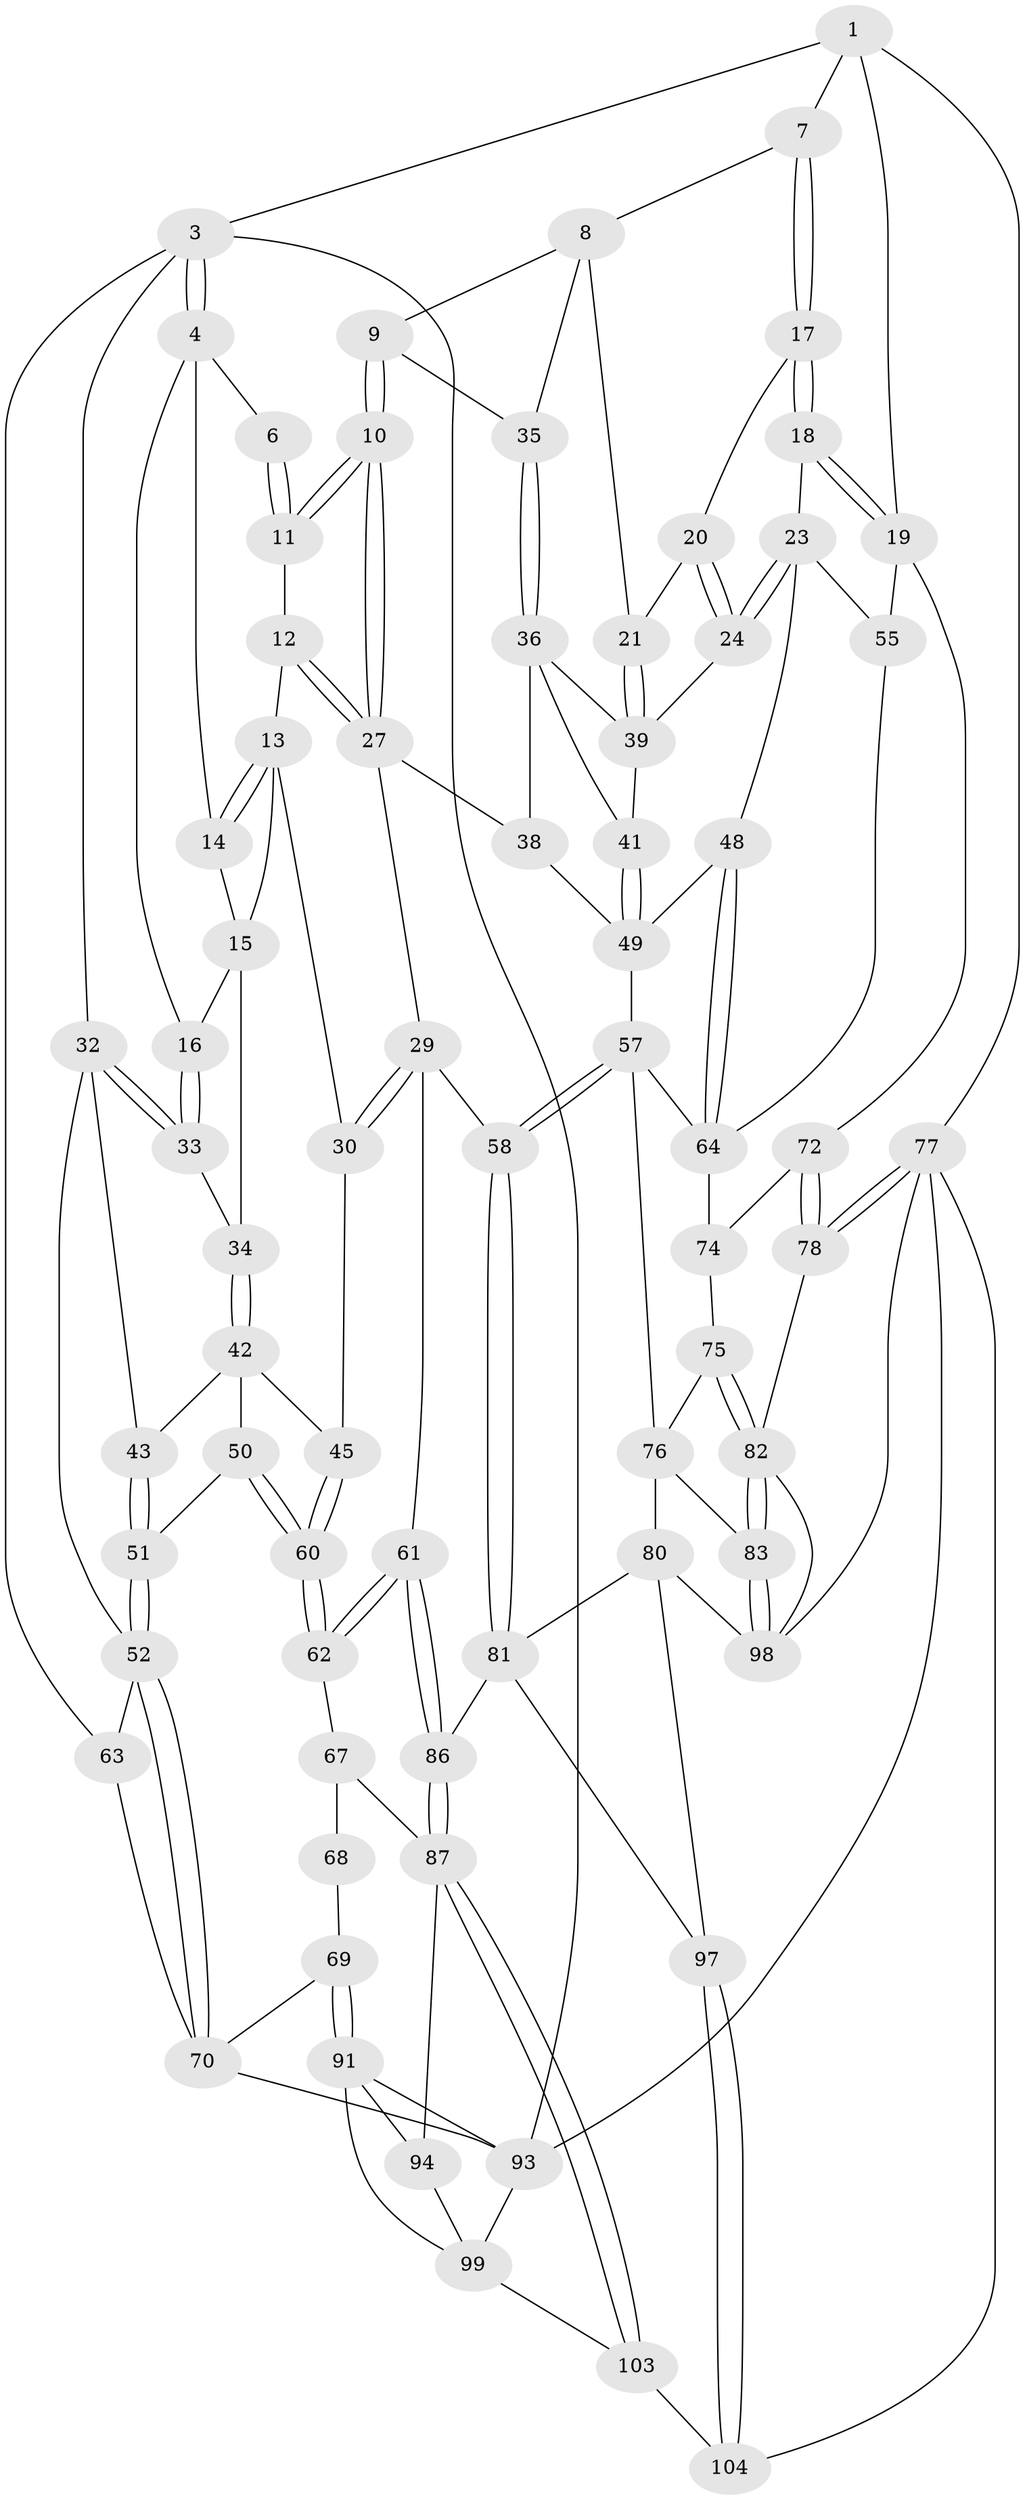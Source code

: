 // Generated by graph-tools (version 1.1) at 2025/24/03/03/25 07:24:32]
// undirected, 72 vertices, 162 edges
graph export_dot {
graph [start="1"]
  node [color=gray90,style=filled];
  1 [pos="+0.6719963659914677+0",super="+2"];
  3 [pos="+0+0",super="+31"];
  4 [pos="+0.11722318839860983+0",super="+5"];
  6 [pos="+0.6105426235611041+0"];
  7 [pos="+0.7402026099375842+0"];
  8 [pos="+0.7084259255116792+0.06715911329993755",super="+22"];
  9 [pos="+0.6108525875229884+0.1658553284947163"];
  10 [pos="+0.560025629216619+0.1830486493475219"];
  11 [pos="+0.544554721186031+0"];
  12 [pos="+0.37768716748647707+0.11845391272848968"];
  13 [pos="+0.35685152717978186+0.11545801376821638",super="+25"];
  14 [pos="+0.2957390514154986+0.06421973826531174"];
  15 [pos="+0.21320102844741007+0.16143249716046085",super="+26"];
  16 [pos="+0.09947110581807259+0.12175584737723925"];
  17 [pos="+0.8353631086885682+0.08277013598950338"];
  18 [pos="+0.998381191817817+0.10454235622118815"];
  19 [pos="+1+0",super="+54"];
  20 [pos="+0.8278626265125423+0.1171826548062723"];
  21 [pos="+0.7294187858627169+0.19188377928632744"];
  23 [pos="+0.8556777618025336+0.31464386206093103",super="+47"];
  24 [pos="+0.844586114037229+0.306560387398415"];
  27 [pos="+0.5163135154718314+0.2802688688545082",super="+28"];
  29 [pos="+0.3710948398980096+0.3514747810128872",super="+59"];
  30 [pos="+0.3319146722120708+0.3446515076082481"];
  32 [pos="+0+0.28214710877673915",super="+44"];
  33 [pos="+0.057839594680897576+0.19851249129461784"];
  34 [pos="+0.15350205775262696+0.2659667806797936"];
  35 [pos="+0.704680057614387+0.17850646921953553"];
  36 [pos="+0.6620402507498223+0.23351243240773234",super="+37"];
  38 [pos="+0.5286432348911789+0.306026544443651"];
  39 [pos="+0.7537941042124646+0.2447609845395286",super="+40"];
  41 [pos="+0.6653414330541194+0.33370192878241844"];
  42 [pos="+0.14508597409172275+0.339057107130944",super="+46"];
  43 [pos="+0.08332457280876672+0.37567753943290977"];
  45 [pos="+0.2861076172989053+0.3783050010660718"];
  48 [pos="+0.7420697133089401+0.4665556835418058"];
  49 [pos="+0.7128397462322101+0.45186840400878264",super="+56"];
  50 [pos="+0.14028828190198922+0.4899412758004482"];
  51 [pos="+0.13507065976147245+0.4906856882469319"];
  52 [pos="+0.07698546094719066+0.5403459139335987",super="+53"];
  55 [pos="+0.9680021327920687+0.4222098006932304"];
  57 [pos="+0.5537886715651693+0.5244968073344303",super="+65"];
  58 [pos="+0.4234864616311556+0.6201137272064482"];
  60 [pos="+0.25453157093561185+0.5364839556766003"];
  61 [pos="+0.39548284978258375+0.6184809345986004"];
  62 [pos="+0.30928194349360033+0.6172802155521513"];
  63 [pos="+0+0.550265643268185"];
  64 [pos="+0.7343713594220544+0.5912454098270745",super="+66"];
  67 [pos="+0.29282985266009315+0.6295915554119275",super="+89"];
  68 [pos="+0.15647521536032738+0.6916565465452884"];
  69 [pos="+0.1417886543605567+0.6922229532745463"];
  70 [pos="+0.13650578065619812+0.6872835435191752",super="+71"];
  72 [pos="+1+0.6822712403738661",super="+73"];
  74 [pos="+0.8895328601824133+0.668058781096184"];
  75 [pos="+0.7803804012401068+0.6886949557018794"];
  76 [pos="+0.7006512715187037+0.6303522068376037",super="+79"];
  77 [pos="+1+1",super="+101"];
  78 [pos="+1+1",super="+84"];
  80 [pos="+0.5864308322721559+0.777333319433631",super="+96"];
  81 [pos="+0.5245731436654224+0.7570637591376813",super="+90"];
  82 [pos="+0.8331925677728581+0.8294526216408309",super="+85"];
  83 [pos="+0.7721296537581264+0.8432939089853065"];
  86 [pos="+0.32495880133380634+0.8892888554504781"];
  87 [pos="+0.30167880037244854+0.9012005789518587",super="+88"];
  91 [pos="+0.09618672912877634+0.782582531782737",super="+92"];
  93 [pos="+0+0.8454572904739767",super="+95"];
  94 [pos="+0.1911239295644096+0.8640612053594243"];
  97 [pos="+0.5663420013649367+1"];
  98 [pos="+0.7437273874021553+0.9080932441635514",super="+100"];
  99 [pos="+0.09065220883450549+0.9180653302658055",super="+102"];
  103 [pos="+0.21841390571688682+1"];
  104 [pos="+0.5584086057595339+1"];
  1 -- 7;
  1 -- 3;
  1 -- 19;
  1 -- 77;
  3 -- 4;
  3 -- 4;
  3 -- 93;
  3 -- 32;
  3 -- 63;
  4 -- 16;
  4 -- 6;
  4 -- 14;
  6 -- 11;
  6 -- 11;
  7 -- 8;
  7 -- 17;
  7 -- 17;
  8 -- 9;
  8 -- 35;
  8 -- 21;
  9 -- 10;
  9 -- 10;
  9 -- 35;
  10 -- 11;
  10 -- 11;
  10 -- 27;
  10 -- 27;
  11 -- 12;
  12 -- 13;
  12 -- 27;
  12 -- 27;
  13 -- 14;
  13 -- 14;
  13 -- 30;
  13 -- 15;
  14 -- 15;
  15 -- 16;
  15 -- 34;
  16 -- 33;
  16 -- 33;
  17 -- 18;
  17 -- 18;
  17 -- 20;
  18 -- 19;
  18 -- 19;
  18 -- 23;
  19 -- 72;
  19 -- 55;
  20 -- 21;
  20 -- 24;
  20 -- 24;
  21 -- 39;
  21 -- 39;
  23 -- 24;
  23 -- 24;
  23 -- 48;
  23 -- 55;
  24 -- 39;
  27 -- 29;
  27 -- 38;
  29 -- 30;
  29 -- 30;
  29 -- 58;
  29 -- 61;
  30 -- 45;
  32 -- 33;
  32 -- 33;
  32 -- 43;
  32 -- 52;
  33 -- 34;
  34 -- 42;
  34 -- 42;
  35 -- 36;
  35 -- 36;
  36 -- 39;
  36 -- 41;
  36 -- 38;
  38 -- 49;
  39 -- 41;
  41 -- 49;
  41 -- 49;
  42 -- 43;
  42 -- 50;
  42 -- 45;
  43 -- 51;
  43 -- 51;
  45 -- 60;
  45 -- 60;
  48 -- 49;
  48 -- 64;
  48 -- 64;
  49 -- 57;
  50 -- 51;
  50 -- 60;
  50 -- 60;
  51 -- 52;
  51 -- 52;
  52 -- 70;
  52 -- 70;
  52 -- 63;
  55 -- 64;
  57 -- 58;
  57 -- 58;
  57 -- 64;
  57 -- 76;
  58 -- 81;
  58 -- 81;
  60 -- 62;
  60 -- 62;
  61 -- 62;
  61 -- 62;
  61 -- 86;
  61 -- 86;
  62 -- 67;
  63 -- 70;
  64 -- 74;
  67 -- 68 [weight=2];
  67 -- 87;
  68 -- 69;
  69 -- 70;
  69 -- 91;
  69 -- 91;
  70 -- 93;
  72 -- 78 [weight=2];
  72 -- 78;
  72 -- 74;
  74 -- 75;
  75 -- 76;
  75 -- 82;
  75 -- 82;
  76 -- 80;
  76 -- 83;
  77 -- 78;
  77 -- 78;
  77 -- 104;
  77 -- 93;
  77 -- 98;
  78 -- 82;
  80 -- 81;
  80 -- 97;
  80 -- 98;
  81 -- 86;
  81 -- 97;
  82 -- 83;
  82 -- 83;
  82 -- 98;
  83 -- 98;
  83 -- 98;
  86 -- 87;
  86 -- 87;
  87 -- 103;
  87 -- 103;
  87 -- 94;
  91 -- 94;
  91 -- 99;
  91 -- 93;
  93 -- 99;
  94 -- 99;
  97 -- 104;
  97 -- 104;
  99 -- 103;
  103 -- 104;
}
